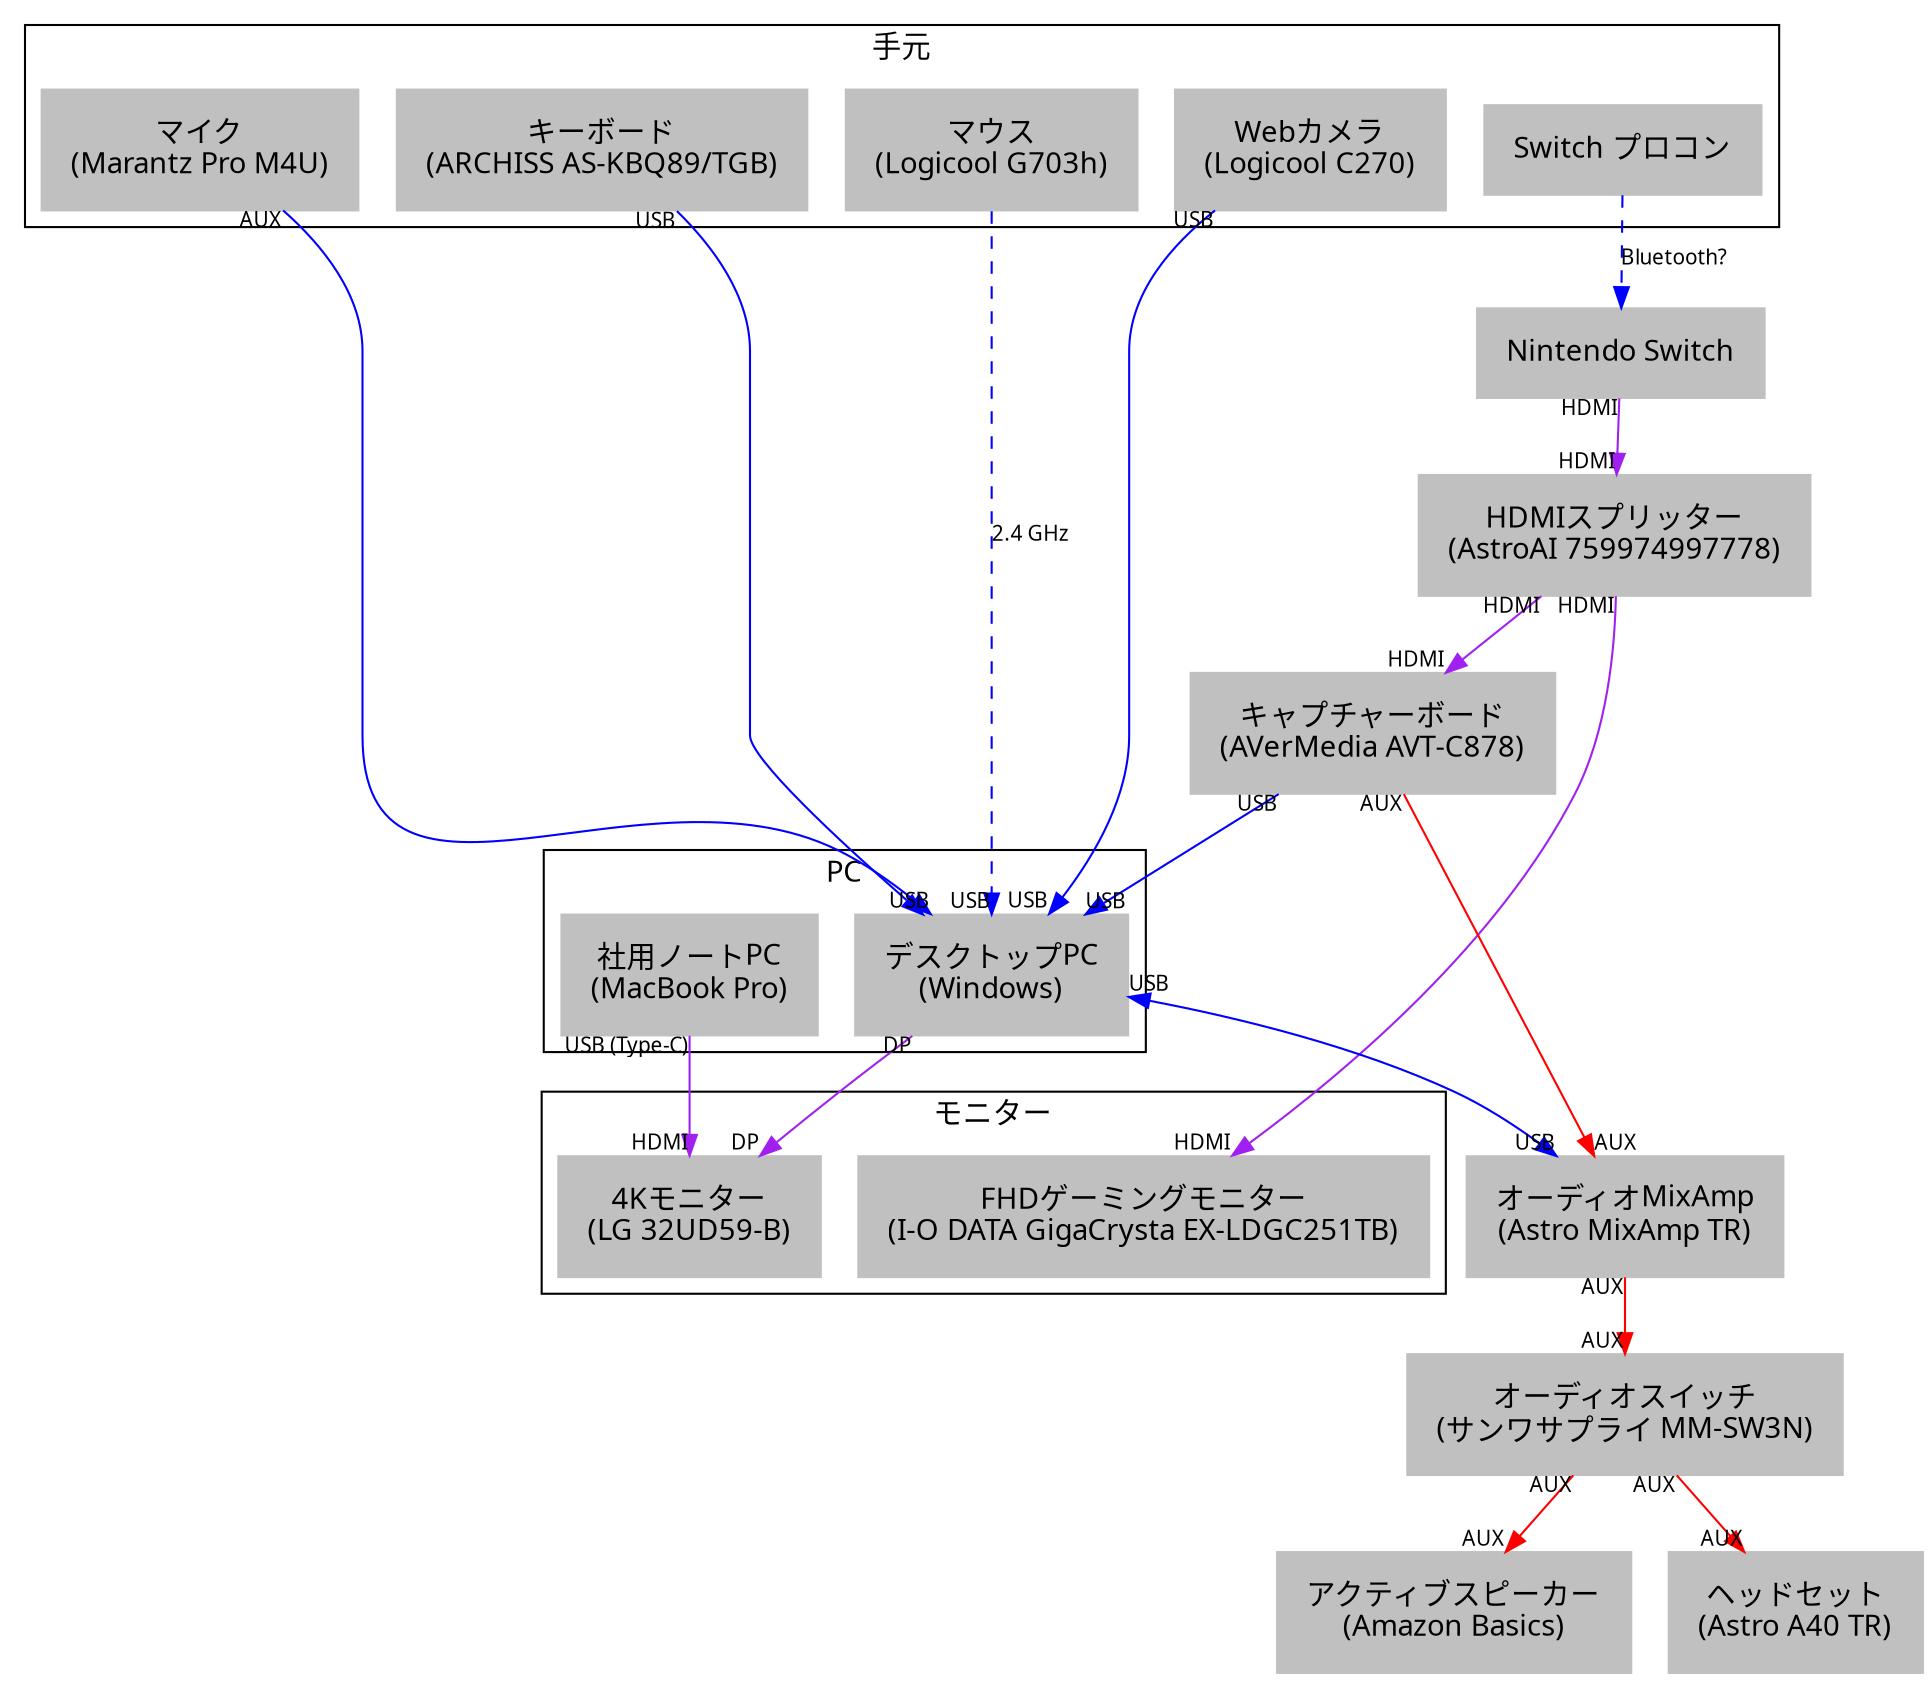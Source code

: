 digraph {
    graph [fontname="mplus-1p-light"];
    node [fontname="mplus-1p-light", margin=0.2];
    edge [fontname="mplus-1p-light", fontsize=10];

    hdmi_splitter [color="gray", label="HDMIスプリッター\n(AstroAI 759974997778)", shape="box", style="filled"];
    capture_board [color="gray", label="キャプチャーボード\n(AVerMedia AVT-C878)", shape="box", style="filled"];
    astro_mixamp [color="gray", label="オーディオMixAmp\n(Astro MixAmp TR)", shape="box", style="filled"];

    audio_switcher [color="gray", label="オーディオスイッチ\n(サンワサプライ MM-SW3N)", shape="box", style="filled"]
    active_speaker [color="gray", label="アクティブスピーカー\n(Amazon Basics)", shape="box", style="filled"]
    headset [color="gray", label="ヘッドセット\n(Astro A40 TR)", shape="box", style="filled"];

    nintendo_switch [color="gray", label="Nintendo Switch", shape="box", style="filled"];
    # { rank=min; nintendo_switch }

    subgraph cluster_pcs {
        label="PC"
        pc_windows [color="gray", label="デスクトップPC\n(Windows)", shape="box", style="filled"];
        pc_mbp [color="gray", label="社用ノートPC\n(MacBook Pro)", shape="box", style="filled"];
    }

    subgraph cluster_io {
        label="手元"
        keyboard [color="gray", label="キーボード\n(ARCHISS AS-KBQ89/TGB)", shape="box", style="filled"];
        mouse [color="gray", label="マウス\n(Logicool G703h)", shape="box", style="filled"];
        switch_controller [color="gray", label="Switch プロコン", shape="box", style="filled"];
        mic [color="gray", label="マイク\n(Marantz Pro M4U)", shape="box", style="filled"];
        cam [color="gray", label="Webカメラ\n(Logicool C270)", shape="box", style="filled"];
    }

    subgraph cluster_monitors {
        label="モニター";
        monitor_4k [color="gray", label="4Kモニター\n(LG 32UD59-B)", shape="box", style="filled"];
        monitor_gigacrysta [color="gray", label="FHDゲーミングモニター\n(I-O DATA GigaCrysta EX-LDGC251TB)", shape="box", style="filled"];
    }

    nintendo_switch -> hdmi_splitter [headlabel="HDMI", taillabel="HDMI", color=purple];
    hdmi_splitter -> monitor_gigacrysta [headlabel="HDMI", taillabel="HDMI", color=purple];
    hdmi_splitter -> capture_board [headlabel="HDMI", taillabel="HDMI", color=purple];
    capture_board -> pc_windows [headlabel="USB", taillabel="USB", color=blue];

    mouse -> pc_windows [headlabel="USB", label="2.4 GHz", style="dashed", color=blue];
    keyboard -> pc_windows [taillabel="USB", color=blue];
    mic -> pc_windows [headlabel="USB", taillabel="AUX", color=blue];
    cam -> pc_windows [headlabel="USB", taillabel="USB", color=blue];

    pc_windows -> monitor_4k [headlabel="DP", taillabel="DP", color=purple];
    pc_mbp -> monitor_4k [headlabel="HDMI", taillabel="USB (Type-C)", color=purple];
    pc_windows -> astro_mixamp [dir="both", headlabel="USB", taillabel="USB", color=blue]
    
    astro_mixamp -> audio_switcher [headlabel="AUX", taillabel="AUX", color=red];
    audio_switcher -> headset [headlabel="AUX", taillabel="AUX", color=red];
    audio_switcher -> active_speaker [headlabel="AUX", taillabel="AUX", color=red];

    switch_controller -> nintendo_switch [label="Bluetooth?", style="dashed", color=blue];
    capture_board -> astro_mixamp [headlabel="AUX", taillabel="AUX", color=red];
}
